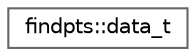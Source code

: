 digraph "Graphical Class Hierarchy"
{
 // LATEX_PDF_SIZE
  bgcolor="transparent";
  edge [fontname=Helvetica,fontsize=10,labelfontname=Helvetica,labelfontsize=10];
  node [fontname=Helvetica,fontsize=10,shape=box,height=0.2,width=0.4];
  rankdir="LR";
  Node0 [id="Node000000",label="findpts::data_t",height=0.2,width=0.4,color="grey40", fillcolor="white", style="filled",URL="$structfindpts_1_1data__t.html",tooltip=" "];
}
